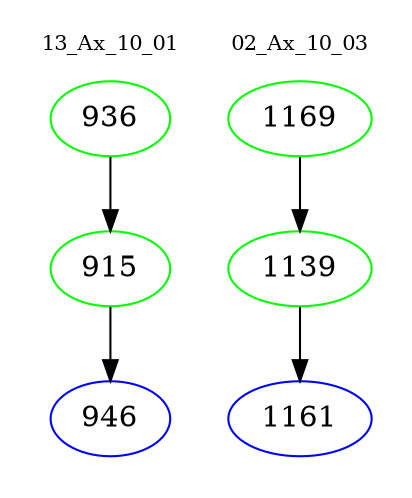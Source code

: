 digraph{
subgraph cluster_0 {
color = white
label = "13_Ax_10_01";
fontsize=10;
T0_936 [label="936", color="green"]
T0_936 -> T0_915 [color="black"]
T0_915 [label="915", color="green"]
T0_915 -> T0_946 [color="black"]
T0_946 [label="946", color="blue"]
}
subgraph cluster_1 {
color = white
label = "02_Ax_10_03";
fontsize=10;
T1_1169 [label="1169", color="green"]
T1_1169 -> T1_1139 [color="black"]
T1_1139 [label="1139", color="green"]
T1_1139 -> T1_1161 [color="black"]
T1_1161 [label="1161", color="blue"]
}
}

